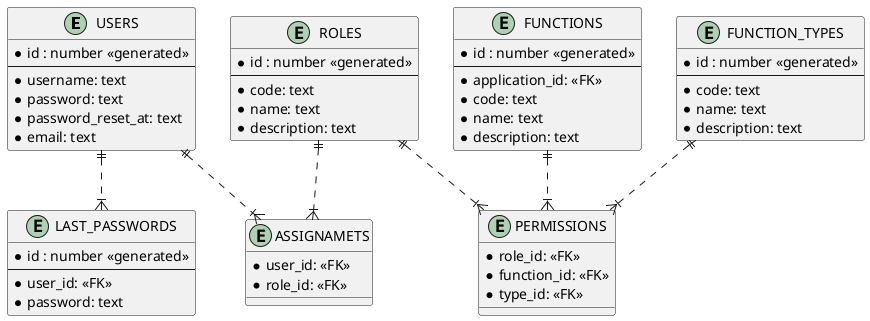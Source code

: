 @startuml
entity "USERS" {
  * id : number <<generated>>
  --
  * username: text
  * password: text
  * password_reset_at: text
  * email: text
}

entity "LAST_PASSWORDS" {
  * id : number <<generated>>
  --
  * user_id: <<FK>>
  * password: text
}

entity "ROLES" {
  * id : number <<generated>>
  --
  * code: text
  * name: text
  * description: text
}

entity "FUNCTIONS" {
  * id : number <<generated>>
  --
  * application_id: <<FK>>
  * code: text
  * name: text
  * description: text
}

entity "FUNCTION_TYPES" {
  * id : number <<generated>>
  --
  * code: text
  * name: text
  * description: text
}

entity "ASSIGNAMETS" {
  * user_id: <<FK>>
  * role_id: <<FK>>
}

entity "PERMISSIONS" {
  * role_id: <<FK>>
  * function_id: <<FK>>
  * type_id: <<FK>>
}

USERS ||..|{ LAST_PASSWORDS
USERS ||..|{ ASSIGNAMETS
ROLES ||..|{ ASSIGNAMETS
FUNCTIONS ||..|{ PERMISSIONS
ROLES ||..|{ PERMISSIONS
FUNCTION_TYPES ||..|{ PERMISSIONS
@enduml